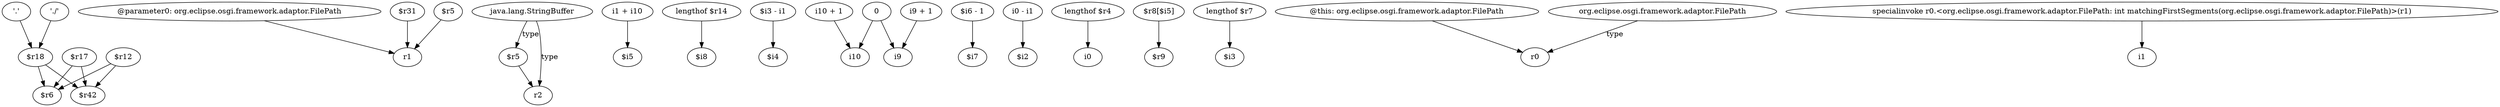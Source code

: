 digraph g {
0[label="$r18"]
1[label="$r42"]
0->1[label=""]
2[label="@parameter0: org.eclipse.osgi.framework.adaptor.FilePath"]
3[label="r1"]
2->3[label=""]
4[label="java.lang.StringBuffer"]
5[label="$r5"]
4->5[label="type"]
6[label="$r12"]
7[label="$r6"]
6->7[label=""]
8[label="i1 + i10"]
9[label="$i5"]
8->9[label=""]
10[label="$r17"]
10->1[label=""]
11[label="lengthof $r14"]
12[label="$i8"]
11->12[label=""]
13[label="$i3 - i1"]
14[label="$i4"]
13->14[label=""]
15[label="$r31"]
15->3[label=""]
16[label="'.'"]
16->0[label=""]
6->1[label=""]
17[label="$r5"]
17->3[label=""]
10->7[label=""]
18[label="0"]
19[label="i10"]
18->19[label=""]
20[label="i9 + 1"]
21[label="i9"]
20->21[label=""]
0->7[label=""]
22[label="'./'"]
22->0[label=""]
23[label="$i6 - 1"]
24[label="$i7"]
23->24[label=""]
25[label="i0 - i1"]
26[label="$i2"]
25->26[label=""]
27[label="i10 + 1"]
27->19[label=""]
18->21[label=""]
28[label="lengthof $r4"]
29[label="i0"]
28->29[label=""]
30[label="$r8[$i5]"]
31[label="$r9"]
30->31[label=""]
32[label="r2"]
5->32[label=""]
33[label="lengthof $r7"]
34[label="$i3"]
33->34[label=""]
35[label="@this: org.eclipse.osgi.framework.adaptor.FilePath"]
36[label="r0"]
35->36[label=""]
37[label="specialinvoke r0.<org.eclipse.osgi.framework.adaptor.FilePath: int matchingFirstSegments(org.eclipse.osgi.framework.adaptor.FilePath)>(r1)"]
38[label="i1"]
37->38[label=""]
39[label="org.eclipse.osgi.framework.adaptor.FilePath"]
39->36[label="type"]
4->32[label="type"]
}